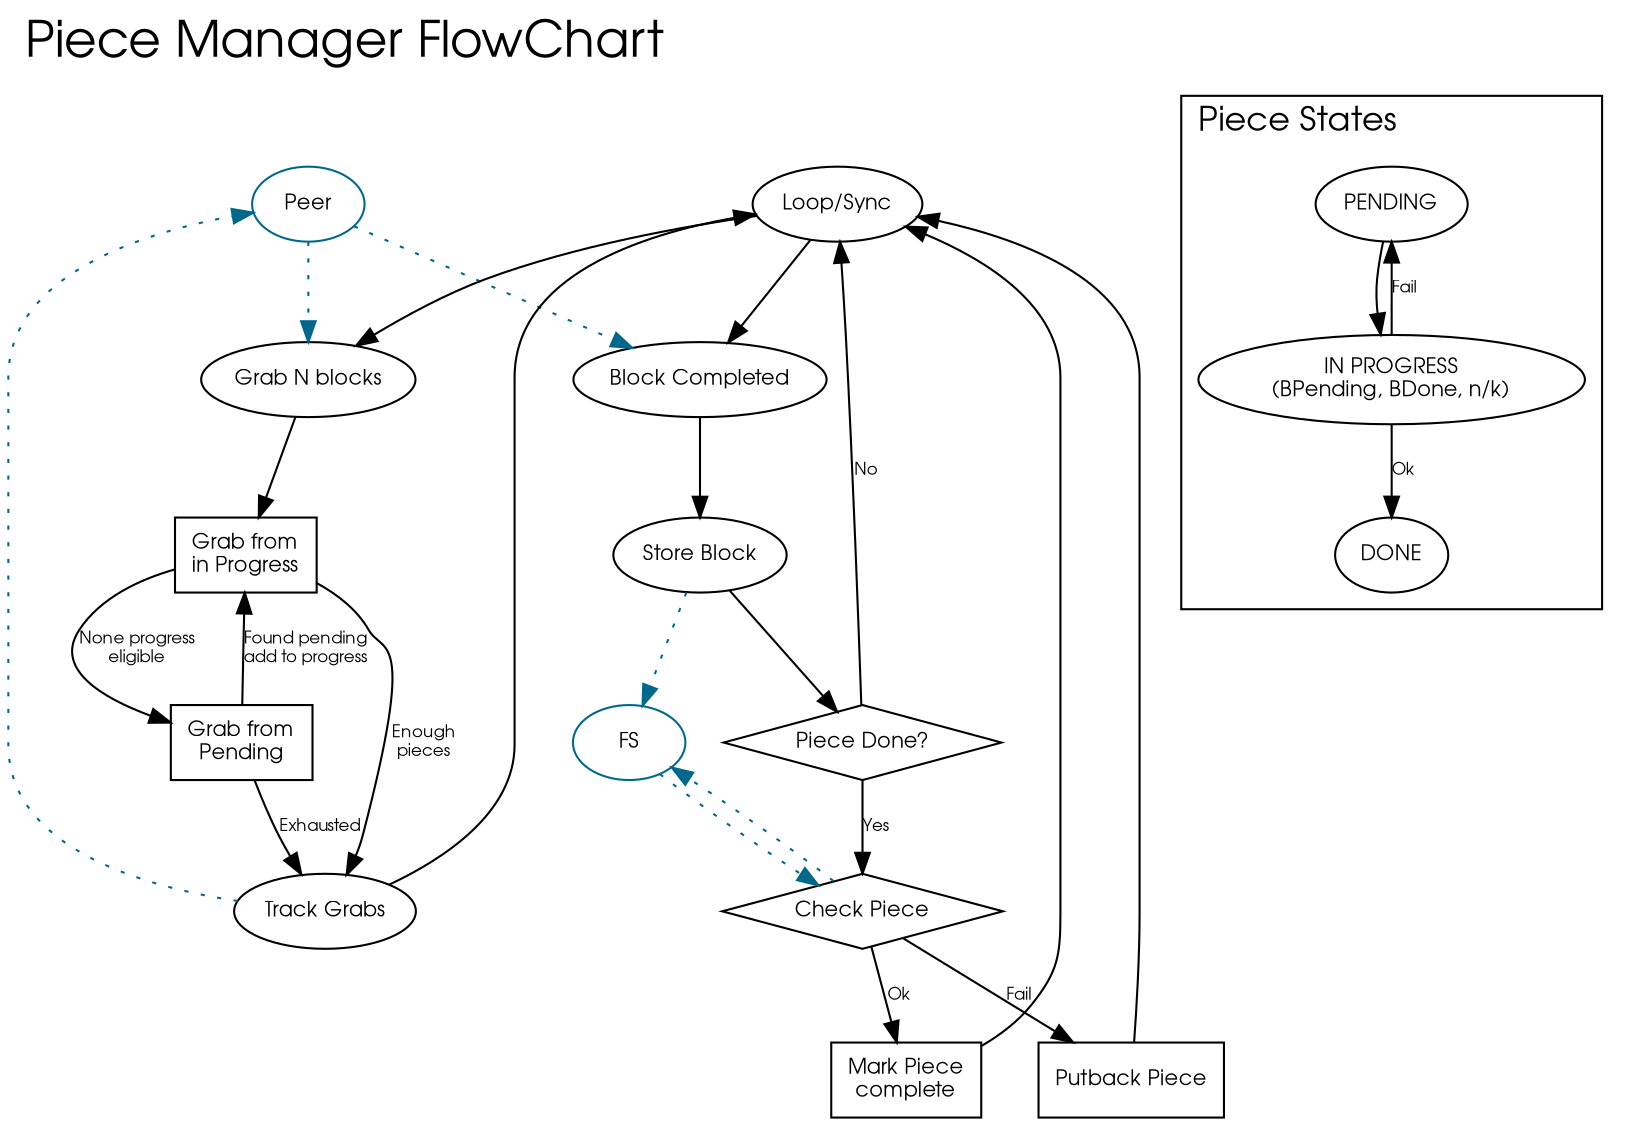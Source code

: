 digraph {
	node [fontname="URW Gothic L",fontsize=10];
	edge [fontname="URW Gothic L",fontsize=8];

	labeljust = l;
	labelloc = t;

	fontsize = 24;
	fontname="URW Gothic L";
	label = "Piece Manager FlowChart";


	// External communication
	{ rank=same;
	  peer [label="Peer", shape=ellipse,color=deepskyblue4];
	  loop [label="Loop/Sync"];
        }

	fs [label="FS", shape=ellipse,color=deepskyblue4];
	fs -> checkp [style=dotted,color=deepskyblue4];
	storeb -> fs [style=dotted,color=deepskyblue4];
	checkp -> fs [style=dotted,color=deepskyblue4];

	// Internal state changes
	peer -> grab [style=dotted,color=deepskyblue4];
	trackb -> peer [style=dotted,color=deepskyblue4];
	peer -> blockc [style=dotted,color=deepskyblue4];

	node [shape=box];

	grab [label="Grab N blocks"];
	grabProgress [label="Grab from\nin Progress"];
	grabPending  [label="Grab from\nPending"];

	trackb [label="Track Grabs"];

	blockc [label="Block Completed"];
	storeb [label="Store Block"];
	pieced [label="Piece Done?", shape=diamond];
	checkp [label="Check Piece", shape=diamond];
	markc  [label="Mark Piece\ncomplete"];
	putbackp [label="Putback Piece"];

	loop -> blockc;
	blockc -> storeb;
	storeb -> pieced;
	pieced -> loop [label="No"];
	pieced -> checkp [label="Yes"];
	checkp -> markc [label="Ok"];
	markc -> loop;
	checkp -> putbackp [label="Fail"];
	putbackp -> loop;

	loop -> grab;

	grab -> grabProgress;
	grabProgress -> trackb [label="Enough\npieces"];
	grabProgress -> grabPending [label="None progress\neligible"];
	grabPending -> grabProgress [label="Found pending\nadd to progress"];
	grabPending -> trackb [label="Exhausted"];

	trackb -> loop;

	subgraph cluster_piece_state {
		 fontsize = 16;
		 label = "Piece States";

		 node [shape=ellipse];
		 pending [label="PENDING"];
		 in_progress [label="IN PROGRESS\n(BPending, BDone, n/k)"];
		 done [label="DONE"];

		 pending -> in_progress;
		 in_progress -> pending [label="Fail"];
		 in_progress -> done [label="Ok"];

	}
}